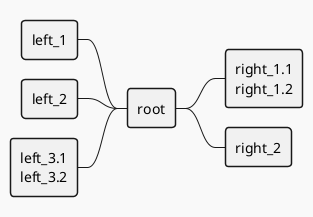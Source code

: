 ' Do not edit
' Theme Gallery
' autogenerated by script
'
@startmindmap
!theme mars
+ root
**:right_1.1
right_1.2;
++ right_2

left side

-- left_1
-- left_2
**:left_3.1
left_3.2;
@endmindmap
